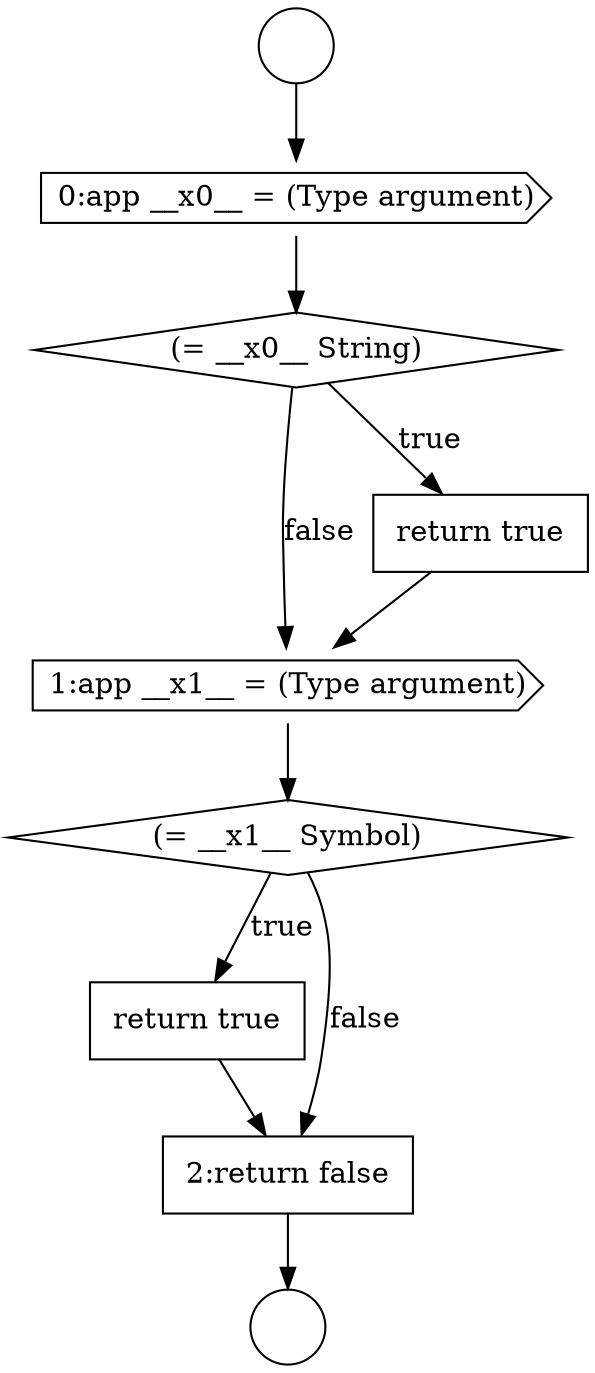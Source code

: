 digraph {
  node533 [shape=cds, label=<<font color="black">1:app __x1__ = (Type argument)</font>> color="black" fillcolor="white" style=filled]
  node530 [shape=cds, label=<<font color="black">0:app __x0__ = (Type argument)</font>> color="black" fillcolor="white" style=filled]
  node535 [shape=none, margin=0, label=<<font color="black">
    <table border="0" cellborder="1" cellspacing="0" cellpadding="10">
      <tr><td align="left">return true</td></tr>
    </table>
  </font>> color="black" fillcolor="white" style=filled]
  node531 [shape=diamond, label=<<font color="black">(= __x0__ String)</font>> color="black" fillcolor="white" style=filled]
  node536 [shape=none, margin=0, label=<<font color="black">
    <table border="0" cellborder="1" cellspacing="0" cellpadding="10">
      <tr><td align="left">2:return false</td></tr>
    </table>
  </font>> color="black" fillcolor="white" style=filled]
  node532 [shape=none, margin=0, label=<<font color="black">
    <table border="0" cellborder="1" cellspacing="0" cellpadding="10">
      <tr><td align="left">return true</td></tr>
    </table>
  </font>> color="black" fillcolor="white" style=filled]
  node528 [shape=circle label=" " color="black" fillcolor="white" style=filled]
  node529 [shape=circle label=" " color="black" fillcolor="white" style=filled]
  node534 [shape=diamond, label=<<font color="black">(= __x1__ Symbol)</font>> color="black" fillcolor="white" style=filled]
  node528 -> node530 [ color="black"]
  node533 -> node534 [ color="black"]
  node531 -> node532 [label=<<font color="black">true</font>> color="black"]
  node531 -> node533 [label=<<font color="black">false</font>> color="black"]
  node534 -> node535 [label=<<font color="black">true</font>> color="black"]
  node534 -> node536 [label=<<font color="black">false</font>> color="black"]
  node532 -> node533 [ color="black"]
  node535 -> node536 [ color="black"]
  node530 -> node531 [ color="black"]
  node536 -> node529 [ color="black"]
}
